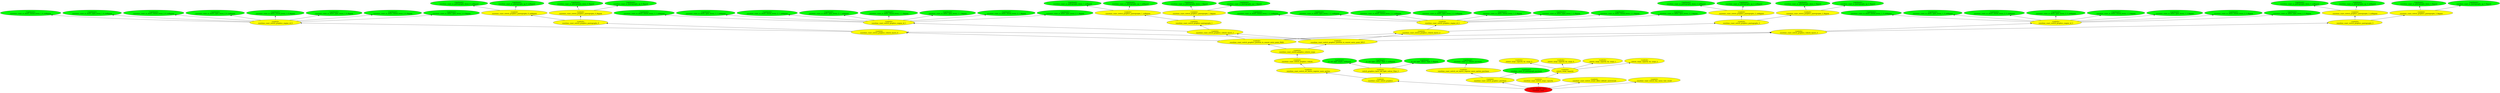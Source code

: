 digraph {
rankdir="BT"
ss_tail_light_railcar_32px_3_unflipped [fillcolor=green style="filled" label="<spriteset>\nss_tail_light_railcar_32px_3_unflipped"]
ss_tail_light_railcar_32px_3_flipped [fillcolor=green style="filled" label="<spriteset>\nss_tail_light_railcar_32px_3_flipped"]
ss_tail_light_empty_unflipped [fillcolor=green style="filled" label="<spriteset>\nss_tail_light_empty_unflipped"]
switch_graphics_layer_tail_light_railcar_32px_3 [fillcolor=yellow style="filled" label="<switch>\nswitch_graphics_layer_tail_light_railcar_32px_3"]
switch_cargo_capacity_by_cargo_0 [fillcolor=yellow style="filled" label="<switch>\nswitch_cargo_capacity_by_cargo_0"]
switch_cargo_capacity_by_cargo_1 [fillcolor=yellow style="filled" label="<switch>\nswitch_cargo_capacity_by_cargo_1"]
switch_cargo_capacity_by_cargo_2 [fillcolor=yellow style="filled" label="<switch>\nswitch_cargo_capacity_by_cargo_2"]
switch_cargo_capacity_by_cargo_3 [fillcolor=yellow style="filled" label="<switch>\nswitch_cargo_capacity_by_cargo_3"]
switch_cargo_capacity [fillcolor=yellow style="filled" label="<switch>\nswitch_cargo_capacity"]
sunshine_coast_ss_doors_closed_livery_1_0_unflipped [fillcolor=green style="filled" label="<spriteset>\nsunshine_coast_ss_doors_closed_livery_1_0_unflipped"]
sunshine_coast_ss_doors_open_livery_1_0_unflipped [fillcolor=green style="filled" label="<spriteset>\nsunshine_coast_ss_doors_open_livery_1_0_unflipped"]
sunshine_coast_ss_doors_closed_livery_2_0_unflipped [fillcolor=green style="filled" label="<spriteset>\nsunshine_coast_ss_doors_closed_livery_2_0_unflipped"]
sunshine_coast_ss_doors_open_livery_2_0_unflipped [fillcolor=green style="filled" label="<spriteset>\nsunshine_coast_ss_doors_open_livery_2_0_unflipped"]
sunshine_coast_ss_pantographs_down_0_unflipped [fillcolor=green style="filled" label="<spriteset>\nsunshine_coast_ss_pantographs_down_0_unflipped"]
sunshine_coast_ss_pantographs_up_0_unflipped [fillcolor=green style="filled" label="<spriteset>\nsunshine_coast_ss_pantographs_up_0_unflipped"]
sunshine_coast_switch_graphics_pantographs_0_unflipped [fillcolor=yellow style="filled" label="<switch>\nsunshine_coast_switch_graphics_pantographs_0_unflipped"]
sunshine_coast_ss_doors_closed_livery_1_0_flipped [fillcolor=green style="filled" label="<spriteset>\nsunshine_coast_ss_doors_closed_livery_1_0_flipped"]
sunshine_coast_ss_doors_open_livery_1_0_flipped [fillcolor=green style="filled" label="<spriteset>\nsunshine_coast_ss_doors_open_livery_1_0_flipped"]
sunshine_coast_ss_doors_closed_livery_2_0_flipped [fillcolor=green style="filled" label="<spriteset>\nsunshine_coast_ss_doors_closed_livery_2_0_flipped"]
sunshine_coast_ss_doors_open_livery_2_0_flipped [fillcolor=green style="filled" label="<spriteset>\nsunshine_coast_ss_doors_open_livery_2_0_flipped"]
sunshine_coast_ss_pantographs_down_0_flipped [fillcolor=green style="filled" label="<spriteset>\nsunshine_coast_ss_pantographs_down_0_flipped"]
sunshine_coast_ss_pantographs_up_0_flipped [fillcolor=green style="filled" label="<spriteset>\nsunshine_coast_ss_pantographs_up_0_flipped"]
sunshine_coast_switch_graphics_pantographs_0_flipped [fillcolor=yellow style="filled" label="<switch>\nsunshine_coast_switch_graphics_pantographs_0_flipped"]
sunshine_coast_switch_graphics_engine_id_0 [fillcolor=yellow style="filled" label="<switch>\nsunshine_coast_switch_graphics_engine_id_0"]
sunshine_coast_switch_graphics_pantographs_0 [fillcolor=yellow style="filled" label="<switch>\nsunshine_coast_switch_graphics_pantographs_0"]
sunshine_coast_switch_graphics_vehicle_layers_0 [fillcolor=yellow style="filled" label="<switch>\nsunshine_coast_switch_graphics_vehicle_layers_0"]
sunshine_coast_ss_doors_closed_livery_1_1_unflipped [fillcolor=green style="filled" label="<spriteset>\nsunshine_coast_ss_doors_closed_livery_1_1_unflipped"]
sunshine_coast_ss_doors_open_livery_1_1_unflipped [fillcolor=green style="filled" label="<spriteset>\nsunshine_coast_ss_doors_open_livery_1_1_unflipped"]
sunshine_coast_ss_doors_closed_livery_2_1_unflipped [fillcolor=green style="filled" label="<spriteset>\nsunshine_coast_ss_doors_closed_livery_2_1_unflipped"]
sunshine_coast_ss_doors_open_livery_2_1_unflipped [fillcolor=green style="filled" label="<spriteset>\nsunshine_coast_ss_doors_open_livery_2_1_unflipped"]
sunshine_coast_ss_pantographs_down_1_unflipped [fillcolor=green style="filled" label="<spriteset>\nsunshine_coast_ss_pantographs_down_1_unflipped"]
sunshine_coast_ss_pantographs_up_1_unflipped [fillcolor=green style="filled" label="<spriteset>\nsunshine_coast_ss_pantographs_up_1_unflipped"]
sunshine_coast_switch_graphics_pantographs_1_unflipped [fillcolor=yellow style="filled" label="<switch>\nsunshine_coast_switch_graphics_pantographs_1_unflipped"]
sunshine_coast_ss_doors_closed_livery_1_1_flipped [fillcolor=green style="filled" label="<spriteset>\nsunshine_coast_ss_doors_closed_livery_1_1_flipped"]
sunshine_coast_ss_doors_open_livery_1_1_flipped [fillcolor=green style="filled" label="<spriteset>\nsunshine_coast_ss_doors_open_livery_1_1_flipped"]
sunshine_coast_ss_doors_closed_livery_2_1_flipped [fillcolor=green style="filled" label="<spriteset>\nsunshine_coast_ss_doors_closed_livery_2_1_flipped"]
sunshine_coast_ss_doors_open_livery_2_1_flipped [fillcolor=green style="filled" label="<spriteset>\nsunshine_coast_ss_doors_open_livery_2_1_flipped"]
sunshine_coast_ss_pantographs_down_1_flipped [fillcolor=green style="filled" label="<spriteset>\nsunshine_coast_ss_pantographs_down_1_flipped"]
sunshine_coast_ss_pantographs_up_1_flipped [fillcolor=green style="filled" label="<spriteset>\nsunshine_coast_ss_pantographs_up_1_flipped"]
sunshine_coast_switch_graphics_pantographs_1_flipped [fillcolor=yellow style="filled" label="<switch>\nsunshine_coast_switch_graphics_pantographs_1_flipped"]
sunshine_coast_switch_graphics_engine_id_1 [fillcolor=yellow style="filled" label="<switch>\nsunshine_coast_switch_graphics_engine_id_1"]
sunshine_coast_switch_graphics_pantographs_1 [fillcolor=yellow style="filled" label="<switch>\nsunshine_coast_switch_graphics_pantographs_1"]
sunshine_coast_switch_graphics_vehicle_layers_1 [fillcolor=yellow style="filled" label="<switch>\nsunshine_coast_switch_graphics_vehicle_layers_1"]
sunshine_coast_ss_doors_closed_livery_1_2_unflipped [fillcolor=green style="filled" label="<spriteset>\nsunshine_coast_ss_doors_closed_livery_1_2_unflipped"]
sunshine_coast_ss_doors_open_livery_1_2_unflipped [fillcolor=green style="filled" label="<spriteset>\nsunshine_coast_ss_doors_open_livery_1_2_unflipped"]
sunshine_coast_ss_doors_closed_livery_2_2_unflipped [fillcolor=green style="filled" label="<spriteset>\nsunshine_coast_ss_doors_closed_livery_2_2_unflipped"]
sunshine_coast_ss_doors_open_livery_2_2_unflipped [fillcolor=green style="filled" label="<spriteset>\nsunshine_coast_ss_doors_open_livery_2_2_unflipped"]
sunshine_coast_ss_pantographs_down_2_unflipped [fillcolor=green style="filled" label="<spriteset>\nsunshine_coast_ss_pantographs_down_2_unflipped"]
sunshine_coast_ss_pantographs_up_2_unflipped [fillcolor=green style="filled" label="<spriteset>\nsunshine_coast_ss_pantographs_up_2_unflipped"]
sunshine_coast_switch_graphics_pantographs_2_unflipped [fillcolor=yellow style="filled" label="<switch>\nsunshine_coast_switch_graphics_pantographs_2_unflipped"]
sunshine_coast_ss_doors_closed_livery_1_2_flipped [fillcolor=green style="filled" label="<spriteset>\nsunshine_coast_ss_doors_closed_livery_1_2_flipped"]
sunshine_coast_ss_doors_open_livery_1_2_flipped [fillcolor=green style="filled" label="<spriteset>\nsunshine_coast_ss_doors_open_livery_1_2_flipped"]
sunshine_coast_ss_doors_closed_livery_2_2_flipped [fillcolor=green style="filled" label="<spriteset>\nsunshine_coast_ss_doors_closed_livery_2_2_flipped"]
sunshine_coast_ss_doors_open_livery_2_2_flipped [fillcolor=green style="filled" label="<spriteset>\nsunshine_coast_ss_doors_open_livery_2_2_flipped"]
sunshine_coast_ss_pantographs_down_2_flipped [fillcolor=green style="filled" label="<spriteset>\nsunshine_coast_ss_pantographs_down_2_flipped"]
sunshine_coast_ss_pantographs_up_2_flipped [fillcolor=green style="filled" label="<spriteset>\nsunshine_coast_ss_pantographs_up_2_flipped"]
sunshine_coast_switch_graphics_pantographs_2_flipped [fillcolor=yellow style="filled" label="<switch>\nsunshine_coast_switch_graphics_pantographs_2_flipped"]
sunshine_coast_switch_graphics_engine_id_2 [fillcolor=yellow style="filled" label="<switch>\nsunshine_coast_switch_graphics_engine_id_2"]
sunshine_coast_switch_graphics_pantographs_2 [fillcolor=yellow style="filled" label="<switch>\nsunshine_coast_switch_graphics_pantographs_2"]
sunshine_coast_switch_graphics_vehicle_layers_2 [fillcolor=yellow style="filled" label="<switch>\nsunshine_coast_switch_graphics_vehicle_layers_2"]
sunshine_coast_ss_doors_closed_livery_1_3_unflipped [fillcolor=green style="filled" label="<spriteset>\nsunshine_coast_ss_doors_closed_livery_1_3_unflipped"]
sunshine_coast_ss_doors_open_livery_1_3_unflipped [fillcolor=green style="filled" label="<spriteset>\nsunshine_coast_ss_doors_open_livery_1_3_unflipped"]
sunshine_coast_ss_doors_closed_livery_2_3_unflipped [fillcolor=green style="filled" label="<spriteset>\nsunshine_coast_ss_doors_closed_livery_2_3_unflipped"]
sunshine_coast_ss_doors_open_livery_2_3_unflipped [fillcolor=green style="filled" label="<spriteset>\nsunshine_coast_ss_doors_open_livery_2_3_unflipped"]
sunshine_coast_ss_pantographs_down_3_unflipped [fillcolor=green style="filled" label="<spriteset>\nsunshine_coast_ss_pantographs_down_3_unflipped"]
sunshine_coast_ss_pantographs_up_3_unflipped [fillcolor=green style="filled" label="<spriteset>\nsunshine_coast_ss_pantographs_up_3_unflipped"]
sunshine_coast_switch_graphics_pantographs_3_unflipped [fillcolor=yellow style="filled" label="<switch>\nsunshine_coast_switch_graphics_pantographs_3_unflipped"]
sunshine_coast_ss_doors_closed_livery_1_3_flipped [fillcolor=green style="filled" label="<spriteset>\nsunshine_coast_ss_doors_closed_livery_1_3_flipped"]
sunshine_coast_ss_doors_open_livery_1_3_flipped [fillcolor=green style="filled" label="<spriteset>\nsunshine_coast_ss_doors_open_livery_1_3_flipped"]
sunshine_coast_ss_doors_closed_livery_2_3_flipped [fillcolor=green style="filled" label="<spriteset>\nsunshine_coast_ss_doors_closed_livery_2_3_flipped"]
sunshine_coast_ss_doors_open_livery_2_3_flipped [fillcolor=green style="filled" label="<spriteset>\nsunshine_coast_ss_doors_open_livery_2_3_flipped"]
sunshine_coast_ss_pantographs_down_3_flipped [fillcolor=green style="filled" label="<spriteset>\nsunshine_coast_ss_pantographs_down_3_flipped"]
sunshine_coast_ss_pantographs_up_3_flipped [fillcolor=green style="filled" label="<spriteset>\nsunshine_coast_ss_pantographs_up_3_flipped"]
sunshine_coast_switch_graphics_pantographs_3_flipped [fillcolor=yellow style="filled" label="<switch>\nsunshine_coast_switch_graphics_pantographs_3_flipped"]
sunshine_coast_switch_graphics_engine_id_3 [fillcolor=yellow style="filled" label="<switch>\nsunshine_coast_switch_graphics_engine_id_3"]
sunshine_coast_switch_graphics_pantographs_3 [fillcolor=yellow style="filled" label="<switch>\nsunshine_coast_switch_graphics_pantographs_3"]
sunshine_coast_switch_graphics_vehicle_layers_3 [fillcolor=yellow style="filled" label="<switch>\nsunshine_coast_switch_graphics_vehicle_layers_3"]
sunshine_coast_switch_graphics_position_in_consist_entry_point_PASS [fillcolor=yellow style="filled" label="<switch>\nsunshine_coast_switch_graphics_position_in_consist_entry_point_PASS"]
sunshine_coast_switch_graphics_position_in_consist_entry_point_DFLT [fillcolor=yellow style="filled" label="<switch>\nsunshine_coast_switch_graphics_position_in_consist_entry_point_DFLT"]
sunshine_coast_switch_graphics_vehicle_cargo [fillcolor=yellow style="filled" label="<switch>\nsunshine_coast_switch_graphics_vehicle_cargo"]
sunshine_coast_switch_graphics_vehicle [fillcolor=yellow style="filled" label="<switch>\nsunshine_coast_switch_graphics_vehicle"]
sunshine_coast_ss_vehicle_purchase [fillcolor=green style="filled" label="<spriteset>\nsunshine_coast_ss_vehicle_purchase"]
sunshine_coast_ss_pantograph_purchase [fillcolor=green style="filled" label="<spriteset>\nsunshine_coast_ss_pantograph_purchase"]
sunshine_coast_switch_set_layers_register_more_sprites_purchase [fillcolor=yellow style="filled" label="<switch>\nsunshine_coast_switch_set_layers_register_more_sprites_purchase"]
sunshine_coast_switch_graphics_purchase [fillcolor=yellow style="filled" label="<switch>\nsunshine_coast_switch_graphics_purchase"]
sunshine_coast_switch_set_layers_register_more_sprites [fillcolor=yellow style="filled" label="<switch>\nsunshine_coast_switch_set_layers_register_more_sprites"]
sunshine_coast_switch_graphics [fillcolor=yellow style="filled" label="<switch>\nsunshine_coast_switch_graphics"]
sunshine_coast_switch_cargo_capacity [fillcolor=yellow style="filled" label="<switch>\nsunshine_coast_switch_cargo_capacity"]
sunshine_coast_switch_create_effect_default_unreversed [fillcolor=yellow style="filled" label="<switch>\nsunshine_coast_switch_create_effect_default_unreversed"]
sunshine_coast_switch_buy_menu_text_result [fillcolor=yellow style="filled" label="<switch>\nsunshine_coast_switch_buy_menu_text_result"]
sunshine_coast [fillcolor=red style="filled" label="<FEAT_TRAINS 3040>\nsunshine_coast"]
sunshine_coast_switch_graphics_engine_id_3->sunshine_coast_ss_doors_open_livery_1_3_unflipped
sunshine_coast_switch_graphics_pantographs_1_flipped->sunshine_coast_ss_pantographs_up_1_flipped
sunshine_coast_switch_graphics_position_in_consist_entry_point_DFLT->sunshine_coast_switch_graphics_vehicle_layers_0
switch_graphics_layer_tail_light_railcar_32px_3->ss_tail_light_railcar_32px_3_flipped
sunshine_coast_switch_graphics_engine_id_2->sunshine_coast_ss_doors_closed_livery_2_2_flipped
sunshine_coast->sunshine_coast_switch_graphics
sunshine_coast_switch_graphics_vehicle_layers_1->sunshine_coast_switch_graphics_pantographs_1
sunshine_coast_switch_graphics_vehicle_cargo->sunshine_coast_switch_graphics_position_in_consist_entry_point_PASS
sunshine_coast_switch_graphics_engine_id_2->sunshine_coast_ss_doors_open_livery_1_2_unflipped
sunshine_coast_switch_graphics_engine_id_3->sunshine_coast_ss_doors_closed_livery_1_3_unflipped
sunshine_coast_switch_graphics_pantographs_2_flipped->sunshine_coast_ss_pantographs_up_2_flipped
sunshine_coast_switch_graphics_engine_id_3->sunshine_coast_ss_doors_open_livery_1_3_flipped
sunshine_coast_switch_graphics_vehicle_layers_2->sunshine_coast_switch_graphics_engine_id_2
sunshine_coast_switch_graphics_engine_id_0->sunshine_coast_ss_doors_open_livery_2_0_flipped
sunshine_coast_switch_graphics_engine_id_3->sunshine_coast_ss_doors_closed_livery_2_3_flipped
sunshine_coast_switch_graphics_engine_id_1->sunshine_coast_ss_doors_closed_livery_2_1_flipped
sunshine_coast_switch_graphics_pantographs_3->sunshine_coast_switch_graphics_pantographs_3_unflipped
sunshine_coast_switch_graphics_position_in_consist_entry_point_DFLT->sunshine_coast_switch_graphics_vehicle_layers_2
sunshine_coast_switch_graphics_pantographs_1_unflipped->sunshine_coast_ss_pantographs_up_1_unflipped
sunshine_coast_switch_graphics_engine_id_2->sunshine_coast_ss_doors_open_livery_1_2_flipped
sunshine_coast_switch_graphics_engine_id_3->sunshine_coast_ss_doors_closed_livery_1_3_flipped
sunshine_coast_switch_graphics_pantographs_1->sunshine_coast_switch_graphics_pantographs_1_unflipped
sunshine_coast_switch_graphics_pantographs_3->sunshine_coast_switch_graphics_pantographs_3_flipped
sunshine_coast_switch_graphics_engine_id_0->sunshine_coast_ss_doors_closed_livery_1_0_unflipped
sunshine_coast_switch_graphics_pantographs_3_flipped->sunshine_coast_ss_pantographs_up_3_flipped
sunshine_coast->sunshine_coast_switch_graphics_purchase
sunshine_coast_switch_graphics_engine_id_1->sunshine_coast_ss_doors_open_livery_2_1_unflipped
sunshine_coast_switch_graphics->switch_graphics_layer_tail_light_railcar_32px_3
sunshine_coast_switch_graphics_vehicle_layers_3->sunshine_coast_switch_graphics_engine_id_3
switch_graphics_layer_tail_light_railcar_32px_3->ss_tail_light_empty_unflipped
sunshine_coast_switch_graphics_pantographs_1_unflipped->sunshine_coast_ss_pantographs_down_1_unflipped
sunshine_coast_switch_graphics_pantographs_0_flipped->sunshine_coast_ss_pantographs_down_0_flipped
sunshine_coast_switch_graphics_vehicle_layers_2->sunshine_coast_switch_graphics_pantographs_2
sunshine_coast_switch_graphics_vehicle_layers_3->sunshine_coast_switch_graphics_pantographs_3
sunshine_coast_switch_graphics_engine_id_1->sunshine_coast_ss_doors_closed_livery_1_1_flipped
switch_cargo_capacity->switch_cargo_capacity_by_cargo_1
sunshine_coast_switch_graphics_position_in_consist_entry_point_PASS->sunshine_coast_switch_graphics_vehicle_layers_3
sunshine_coast_switch_graphics_position_in_consist_entry_point_PASS->sunshine_coast_switch_graphics_vehicle_layers_0
sunshine_coast_switch_graphics_pantographs_2_unflipped->sunshine_coast_ss_pantographs_down_2_unflipped
sunshine_coast_switch_graphics_pantographs_2->sunshine_coast_switch_graphics_pantographs_2_flipped
sunshine_coast_switch_graphics_pantographs_0->sunshine_coast_switch_graphics_pantographs_0_flipped
sunshine_coast_switch_graphics_engine_id_1->sunshine_coast_ss_doors_closed_livery_1_1_unflipped
sunshine_coast_switch_graphics_engine_id_3->sunshine_coast_ss_doors_closed_livery_2_3_unflipped
sunshine_coast_switch_graphics_engine_id_2->sunshine_coast_ss_doors_open_livery_2_2_unflipped
sunshine_coast_switch_graphics_engine_id_1->sunshine_coast_ss_doors_open_livery_1_1_unflipped
sunshine_coast_switch_graphics_engine_id_2->sunshine_coast_ss_doors_open_livery_2_2_flipped
sunshine_coast_switch_graphics_position_in_consist_entry_point_PASS->sunshine_coast_switch_graphics_vehicle_layers_2
sunshine_coast_switch_graphics_pantographs_2_flipped->sunshine_coast_ss_pantographs_down_2_flipped
sunshine_coast_switch_graphics_engine_id_1->sunshine_coast_ss_doors_closed_livery_2_1_unflipped
switch_cargo_capacity->switch_cargo_capacity_by_cargo_3
switch_cargo_capacity->switch_cargo_capacity_by_cargo_0
sunshine_coast_switch_graphics_engine_id_1->sunshine_coast_ss_doors_open_livery_1_1_flipped
sunshine_coast_switch_graphics_engine_id_0->sunshine_coast_ss_doors_closed_livery_1_0_flipped
sunshine_coast_switch_set_layers_register_more_sprites->sunshine_coast_switch_graphics_vehicle
sunshine_coast_switch_graphics_engine_id_2->sunshine_coast_ss_doors_closed_livery_1_2_flipped
sunshine_coast_switch_graphics_pantographs_1_flipped->sunshine_coast_ss_pantographs_down_1_flipped
sunshine_coast_switch_graphics_engine_id_0->sunshine_coast_ss_doors_open_livery_1_0_unflipped
sunshine_coast_switch_graphics_position_in_consist_entry_point_DFLT->sunshine_coast_switch_graphics_vehicle_layers_1
sunshine_coast_switch_graphics_vehicle_layers_0->sunshine_coast_switch_graphics_engine_id_0
sunshine_coast_switch_graphics_pantographs_1->sunshine_coast_switch_graphics_pantographs_1_flipped
sunshine_coast_switch_graphics_purchase->sunshine_coast_switch_set_layers_register_more_sprites_purchase
sunshine_coast_switch_graphics_pantographs_0_unflipped->sunshine_coast_ss_pantographs_up_0_unflipped
sunshine_coast_switch_graphics->sunshine_coast_switch_set_layers_register_more_sprites
sunshine_coast_switch_graphics_pantographs_3_unflipped->sunshine_coast_ss_pantographs_up_3_unflipped
sunshine_coast_switch_graphics_pantographs_0->sunshine_coast_switch_graphics_pantographs_0_unflipped
sunshine_coast_switch_graphics_vehicle_cargo->sunshine_coast_switch_graphics_position_in_consist_entry_point_DFLT
switch_graphics_layer_tail_light_railcar_32px_3->ss_tail_light_railcar_32px_3_unflipped
sunshine_coast_switch_graphics_engine_id_0->sunshine_coast_ss_doors_closed_livery_2_0_unflipped
sunshine_coast_switch_graphics_engine_id_3->sunshine_coast_ss_doors_open_livery_2_3_unflipped
sunshine_coast_switch_graphics_pantographs_2_unflipped->sunshine_coast_ss_pantographs_up_2_unflipped
sunshine_coast_switch_graphics_vehicle_layers_0->sunshine_coast_switch_graphics_pantographs_0
sunshine_coast->sunshine_coast_switch_create_effect_default_unreversed
sunshine_coast_switch_graphics_position_in_consist_entry_point_PASS->sunshine_coast_switch_graphics_vehicle_layers_1
sunshine_coast->sunshine_coast_switch_cargo_capacity
sunshine_coast_switch_graphics_pantographs_0_unflipped->sunshine_coast_ss_pantographs_down_0_unflipped
sunshine_coast_switch_graphics_engine_id_0->sunshine_coast_ss_doors_open_livery_2_0_unflipped
sunshine_coast_switch_graphics_pantographs_3_unflipped->sunshine_coast_ss_pantographs_down_3_unflipped
sunshine_coast_switch_graphics_purchase->sunshine_coast_ss_pantograph_purchase
sunshine_coast_switch_graphics_engine_id_2->sunshine_coast_ss_doors_closed_livery_2_2_unflipped
sunshine_coast_switch_graphics_vehicle_layers_1->sunshine_coast_switch_graphics_engine_id_1
sunshine_coast_switch_graphics_pantographs_2->sunshine_coast_switch_graphics_pantographs_2_unflipped
sunshine_coast_switch_set_layers_register_more_sprites_purchase->sunshine_coast_ss_vehicle_purchase
sunshine_coast_switch_cargo_capacity->switch_cargo_capacity
sunshine_coast_switch_graphics_pantographs_3_flipped->sunshine_coast_ss_pantographs_down_3_flipped
switch_cargo_capacity->switch_cargo_capacity_by_cargo_2
sunshine_coast->sunshine_coast_switch_buy_menu_text_result
sunshine_coast_switch_graphics_vehicle->sunshine_coast_switch_graphics_vehicle_cargo
sunshine_coast_switch_graphics_engine_id_0->sunshine_coast_ss_doors_open_livery_1_0_flipped
sunshine_coast_switch_graphics_engine_id_3->sunshine_coast_ss_doors_open_livery_2_3_flipped
sunshine_coast_switch_graphics_position_in_consist_entry_point_DFLT->sunshine_coast_switch_graphics_vehicle_layers_3
sunshine_coast_switch_graphics_pantographs_0_flipped->sunshine_coast_ss_pantographs_up_0_flipped
sunshine_coast_switch_graphics_engine_id_1->sunshine_coast_ss_doors_open_livery_2_1_flipped
sunshine_coast_switch_graphics_engine_id_0->sunshine_coast_ss_doors_closed_livery_2_0_flipped
sunshine_coast_switch_graphics_engine_id_2->sunshine_coast_ss_doors_closed_livery_1_2_unflipped
}

